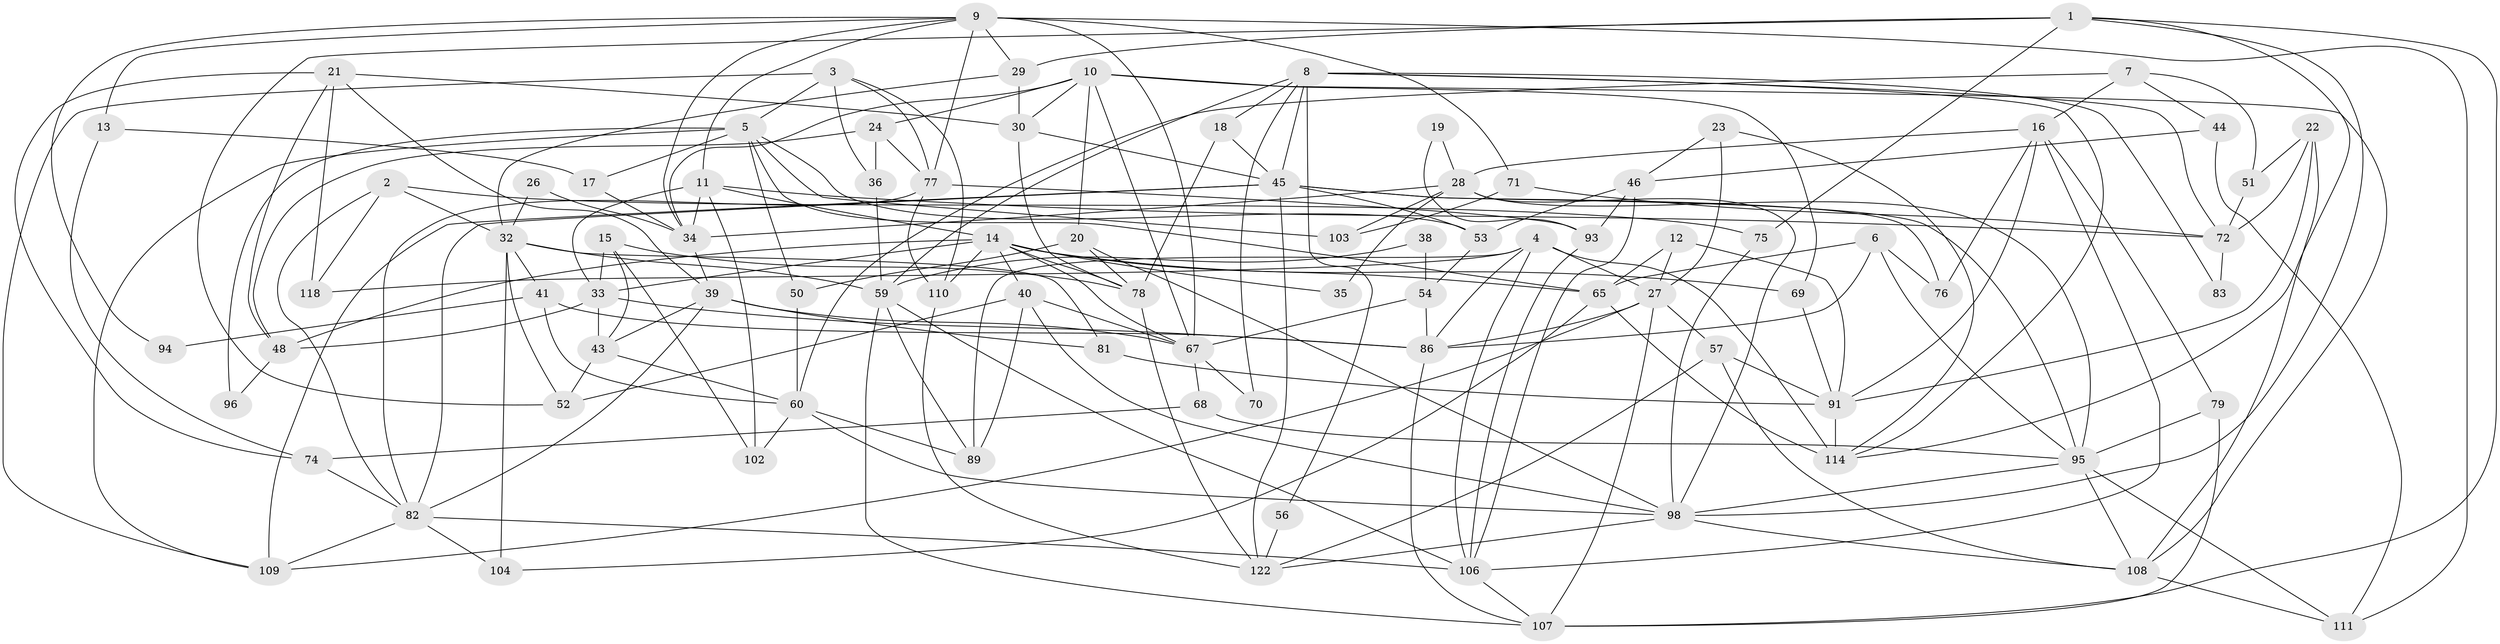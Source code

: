 // Generated by graph-tools (version 1.1) at 2025/52/02/27/25 19:52:06]
// undirected, 88 vertices, 211 edges
graph export_dot {
graph [start="1"]
  node [color=gray90,style=filled];
  1 [super="+37"];
  2;
  3 [super="+117"];
  4 [super="+88"];
  5 [super="+126"];
  6;
  7;
  8 [super="+85"];
  9 [super="+63"];
  10 [super="+47"];
  11 [super="+99"];
  12;
  13;
  14 [super="+25"];
  15;
  16 [super="+58"];
  17;
  18;
  19;
  20;
  21;
  22;
  23 [super="+31"];
  24 [super="+66"];
  26;
  27 [super="+55"];
  28 [super="+62"];
  29;
  30 [super="+105"];
  32 [super="+97"];
  33;
  34 [super="+90"];
  35;
  36;
  38;
  39 [super="+121"];
  40 [super="+42"];
  41 [super="+119"];
  43 [super="+49"];
  44;
  45 [super="+100"];
  46 [super="+84"];
  48 [super="+113"];
  50;
  51;
  52 [super="+64"];
  53;
  54;
  56;
  57 [super="+101"];
  59;
  60 [super="+61"];
  65;
  67;
  68;
  69;
  70;
  71 [super="+73"];
  72 [super="+87"];
  74 [super="+80"];
  75;
  76;
  77 [super="+123"];
  78;
  79;
  81;
  82 [super="+115"];
  83;
  86 [super="+124"];
  89;
  91 [super="+92"];
  93;
  94;
  95 [super="+120"];
  96;
  98 [super="+112"];
  102;
  103;
  104;
  106 [super="+127"];
  107;
  108 [super="+125"];
  109;
  110;
  111;
  114 [super="+116"];
  118;
  122;
  1 -- 98;
  1 -- 75;
  1 -- 52;
  1 -- 114;
  1 -- 107;
  1 -- 29;
  2 -- 75;
  2 -- 118;
  2 -- 82;
  2 -- 32;
  3 -- 109;
  3 -- 77;
  3 -- 36;
  3 -- 5;
  3 -- 110;
  4 -- 89;
  4 -- 114 [weight=2];
  4 -- 106;
  4 -- 118;
  4 -- 27;
  4 -- 86 [weight=2];
  5 -- 109;
  5 -- 17;
  5 -- 50;
  5 -- 53;
  5 -- 103 [weight=2];
  5 -- 96;
  5 -- 65;
  6 -- 86;
  6 -- 76;
  6 -- 65;
  6 -- 95;
  7 -- 44;
  7 -- 51;
  7 -- 60;
  7 -- 16;
  8 -- 114;
  8 -- 45;
  8 -- 56;
  8 -- 83;
  8 -- 18;
  8 -- 70;
  8 -- 59;
  8 -- 72;
  9 -- 13;
  9 -- 29;
  9 -- 34;
  9 -- 71;
  9 -- 77;
  9 -- 94;
  9 -- 67;
  9 -- 11;
  9 -- 111;
  10 -- 67;
  10 -- 30;
  10 -- 69;
  10 -- 108;
  10 -- 20;
  10 -- 34;
  10 -- 24;
  11 -- 34;
  11 -- 33;
  11 -- 72;
  11 -- 102;
  11 -- 14;
  12 -- 65;
  12 -- 27;
  12 -- 91;
  13 -- 17;
  13 -- 74;
  14 -- 40;
  14 -- 33;
  14 -- 67;
  14 -- 69;
  14 -- 65;
  14 -- 35;
  14 -- 78;
  14 -- 110;
  14 -- 48;
  15 -- 78;
  15 -- 33;
  15 -- 102;
  15 -- 43;
  16 -- 106;
  16 -- 91;
  16 -- 28;
  16 -- 79;
  16 -- 76;
  17 -- 34;
  18 -- 78;
  18 -- 45;
  19 -- 93;
  19 -- 28;
  20 -- 78;
  20 -- 50;
  20 -- 98;
  21 -- 30 [weight=2];
  21 -- 118;
  21 -- 48;
  21 -- 74;
  21 -- 39;
  22 -- 72;
  22 -- 51;
  22 -- 91;
  22 -- 108;
  23 -- 27;
  23 -- 114;
  23 -- 46;
  24 -- 36;
  24 -- 48;
  24 -- 77;
  26 -- 34;
  26 -- 32;
  27 -- 107;
  27 -- 57;
  27 -- 109;
  27 -- 86;
  28 -- 35;
  28 -- 103;
  28 -- 95;
  28 -- 34;
  28 -- 98;
  29 -- 30;
  29 -- 32;
  30 -- 78;
  30 -- 45;
  32 -- 59;
  32 -- 104;
  32 -- 81;
  32 -- 52;
  32 -- 41;
  33 -- 48;
  33 -- 86;
  33 -- 43;
  34 -- 39;
  36 -- 59;
  38 -- 54;
  38 -- 59;
  39 -- 67;
  39 -- 43;
  39 -- 81;
  39 -- 82;
  40 -- 67;
  40 -- 89;
  40 -- 52;
  40 -- 98;
  41 -- 60;
  41 -- 94;
  41 -- 86;
  43 -- 52;
  43 -- 60;
  44 -- 111;
  44 -- 46;
  45 -- 53;
  45 -- 76;
  45 -- 122;
  45 -- 109;
  45 -- 95;
  45 -- 82;
  46 -- 53;
  46 -- 106;
  46 -- 93;
  48 -- 96;
  50 -- 60;
  51 -- 72;
  53 -- 54;
  54 -- 86;
  54 -- 67;
  56 -- 122;
  57 -- 122;
  57 -- 91;
  57 -- 108;
  59 -- 106;
  59 -- 89;
  59 -- 107;
  60 -- 98;
  60 -- 102;
  60 -- 89;
  65 -- 104;
  65 -- 114;
  67 -- 68;
  67 -- 70;
  68 -- 95;
  68 -- 74;
  69 -- 91;
  71 -- 72;
  71 -- 103;
  72 -- 83;
  74 -- 82;
  75 -- 98;
  77 -- 82;
  77 -- 93;
  77 -- 110;
  78 -- 122;
  79 -- 95;
  79 -- 107;
  81 -- 91;
  82 -- 104;
  82 -- 109;
  82 -- 106;
  86 -- 107;
  91 -- 114;
  93 -- 106;
  95 -- 111;
  95 -- 98;
  95 -- 108;
  98 -- 122;
  98 -- 108;
  106 -- 107;
  108 -- 111;
  110 -- 122;
}
